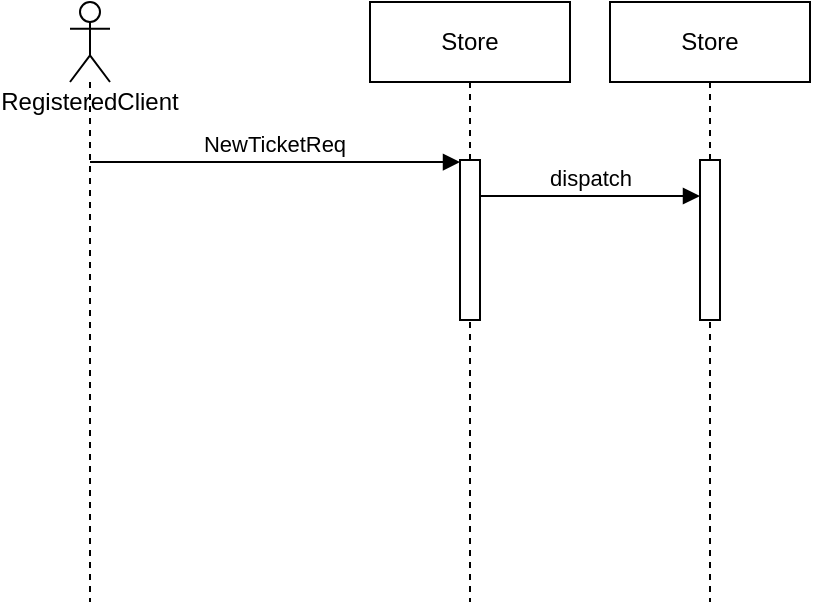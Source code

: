 <mxfile version="15.0.3" type="github"><diagram id="8J_2xfzTx_ZtZHalmwre" name="Page-1"><mxGraphModel dx="868" dy="1619" grid="1" gridSize="10" guides="1" tooltips="1" connect="1" arrows="1" fold="1" page="1" pageScale="1" pageWidth="827" pageHeight="1169" math="0" shadow="0"><root><mxCell id="0"/><mxCell id="1" parent="0"/><mxCell id="0QPi23Dm6jdg4OCoa-c2-10" value="RegisteredClient" style="shape=umlLifeline;participant=umlActor;perimeter=lifelinePerimeter;whiteSpace=wrap;html=1;container=1;collapsible=0;recursiveResize=0;verticalAlign=top;spacingTop=36;outlineConnect=0;" vertex="1" parent="1"><mxGeometry x="70" y="-1110" width="20" height="300" as="geometry"/></mxCell><mxCell id="0QPi23Dm6jdg4OCoa-c2-14" value="NewTicketReq" style="html=1;verticalAlign=bottom;endArrow=block;entryX=0;entryY=0.013;entryDx=0;entryDy=0;entryPerimeter=0;" edge="1" parent="0QPi23Dm6jdg4OCoa-c2-10" target="0QPi23Dm6jdg4OCoa-c2-17"><mxGeometry width="80" relative="1" as="geometry"><mxPoint x="10" y="80" as="sourcePoint"/><mxPoint x="90" y="80" as="targetPoint"/></mxGeometry></mxCell><mxCell id="0QPi23Dm6jdg4OCoa-c2-11" value="Store" style="shape=umlLifeline;perimeter=lifelinePerimeter;whiteSpace=wrap;html=1;container=1;collapsible=0;recursiveResize=0;outlineConnect=0;" vertex="1" parent="1"><mxGeometry x="220" y="-1110" width="100" height="300" as="geometry"/></mxCell><mxCell id="0QPi23Dm6jdg4OCoa-c2-17" value="" style="html=1;points=[];perimeter=orthogonalPerimeter;" vertex="1" parent="0QPi23Dm6jdg4OCoa-c2-11"><mxGeometry x="45" y="79" width="10" height="80" as="geometry"/></mxCell><mxCell id="0QPi23Dm6jdg4OCoa-c2-18" value="Store" style="shape=umlLifeline;perimeter=lifelinePerimeter;whiteSpace=wrap;html=1;container=1;collapsible=0;recursiveResize=0;outlineConnect=0;" vertex="1" parent="1"><mxGeometry x="340" y="-1110" width="100" height="300" as="geometry"/></mxCell><mxCell id="0QPi23Dm6jdg4OCoa-c2-19" value="" style="html=1;points=[];perimeter=orthogonalPerimeter;" vertex="1" parent="0QPi23Dm6jdg4OCoa-c2-18"><mxGeometry x="45" y="79" width="10" height="80" as="geometry"/></mxCell><mxCell id="0QPi23Dm6jdg4OCoa-c2-20" value="dispatch" style="html=1;verticalAlign=bottom;endArrow=block;" edge="1" parent="1"><mxGeometry width="80" relative="1" as="geometry"><mxPoint x="274.5" y="-1013" as="sourcePoint"/><mxPoint x="385" y="-1013" as="targetPoint"/><Array as="points"><mxPoint x="315" y="-1013"/></Array></mxGeometry></mxCell></root></mxGraphModel></diagram></mxfile>